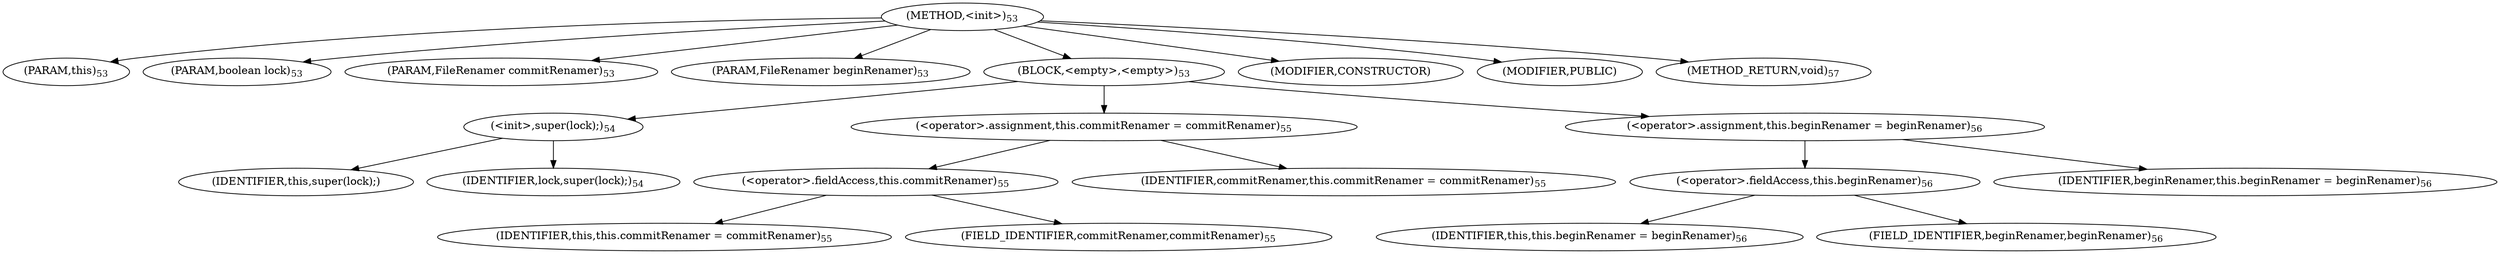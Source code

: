 digraph "&lt;init&gt;" {  
"101" [label = <(METHOD,&lt;init&gt;)<SUB>53</SUB>> ]
"12" [label = <(PARAM,this)<SUB>53</SUB>> ]
"102" [label = <(PARAM,boolean lock)<SUB>53</SUB>> ]
"103" [label = <(PARAM,FileRenamer commitRenamer)<SUB>53</SUB>> ]
"104" [label = <(PARAM,FileRenamer beginRenamer)<SUB>53</SUB>> ]
"105" [label = <(BLOCK,&lt;empty&gt;,&lt;empty&gt;)<SUB>53</SUB>> ]
"106" [label = <(&lt;init&gt;,super(lock);)<SUB>54</SUB>> ]
"11" [label = <(IDENTIFIER,this,super(lock);)> ]
"107" [label = <(IDENTIFIER,lock,super(lock);)<SUB>54</SUB>> ]
"108" [label = <(&lt;operator&gt;.assignment,this.commitRenamer = commitRenamer)<SUB>55</SUB>> ]
"109" [label = <(&lt;operator&gt;.fieldAccess,this.commitRenamer)<SUB>55</SUB>> ]
"13" [label = <(IDENTIFIER,this,this.commitRenamer = commitRenamer)<SUB>55</SUB>> ]
"110" [label = <(FIELD_IDENTIFIER,commitRenamer,commitRenamer)<SUB>55</SUB>> ]
"111" [label = <(IDENTIFIER,commitRenamer,this.commitRenamer = commitRenamer)<SUB>55</SUB>> ]
"112" [label = <(&lt;operator&gt;.assignment,this.beginRenamer = beginRenamer)<SUB>56</SUB>> ]
"113" [label = <(&lt;operator&gt;.fieldAccess,this.beginRenamer)<SUB>56</SUB>> ]
"14" [label = <(IDENTIFIER,this,this.beginRenamer = beginRenamer)<SUB>56</SUB>> ]
"114" [label = <(FIELD_IDENTIFIER,beginRenamer,beginRenamer)<SUB>56</SUB>> ]
"115" [label = <(IDENTIFIER,beginRenamer,this.beginRenamer = beginRenamer)<SUB>56</SUB>> ]
"116" [label = <(MODIFIER,CONSTRUCTOR)> ]
"117" [label = <(MODIFIER,PUBLIC)> ]
"118" [label = <(METHOD_RETURN,void)<SUB>57</SUB>> ]
  "101" -> "12" 
  "101" -> "102" 
  "101" -> "103" 
  "101" -> "104" 
  "101" -> "105" 
  "101" -> "116" 
  "101" -> "117" 
  "101" -> "118" 
  "105" -> "106" 
  "105" -> "108" 
  "105" -> "112" 
  "106" -> "11" 
  "106" -> "107" 
  "108" -> "109" 
  "108" -> "111" 
  "109" -> "13" 
  "109" -> "110" 
  "112" -> "113" 
  "112" -> "115" 
  "113" -> "14" 
  "113" -> "114" 
}
